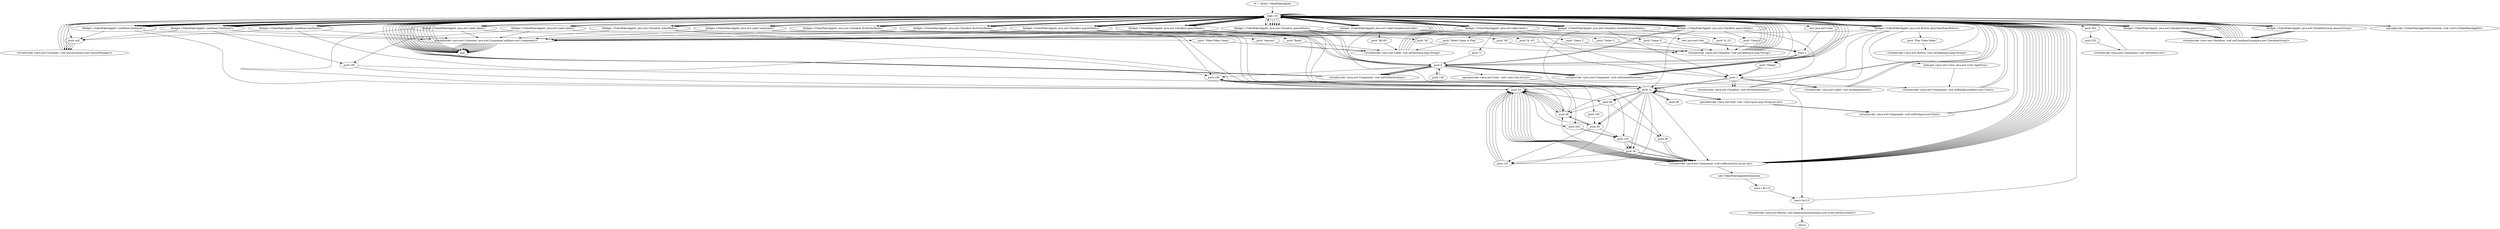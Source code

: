 digraph "" {
    "r0 := @this: VideoPokerApplet"
    "load.r r0"
    "r0 := @this: VideoPokerApplet"->"load.r r0";
    "push null"
    "load.r r0"->"push null";
    "virtualinvoke <java.awt.Container: void setLayout(java.awt.LayoutManager)>"
    "push null"->"virtualinvoke <java.awt.Container: void setLayout(java.awt.LayoutManager)>";
    "virtualinvoke <java.awt.Container: void setLayout(java.awt.LayoutManager)>"->"load.r r0";
    "new java.awt.Color"
    "load.r r0"->"new java.awt.Color";
    "dup1.r"
    "new java.awt.Color"->"dup1.r";
    "push 0"
    "dup1.r"->"push 0";
    "push 128"
    "push 0"->"push 128";
    "push 128"->"push 0";
    "specialinvoke <java.awt.Color: void <init>(int,int,int)>"
    "push 0"->"specialinvoke <java.awt.Color: void <init>(int,int,int)>";
    "virtualinvoke <java.awt.Component: void setBackground(java.awt.Color)>"
    "specialinvoke <java.awt.Color: void <init>(int,int,int)>"->"virtualinvoke <java.awt.Component: void setBackground(java.awt.Color)>";
    "virtualinvoke <java.awt.Component: void setBackground(java.awt.Color)>"->"load.r r0";
    "push 302"
    "load.r r0"->"push 302";
    "push 253"
    "push 302"->"push 253";
    "virtualinvoke <java.awt.Component: void setSize(int,int)>"
    "push 253"->"virtualinvoke <java.awt.Component: void setSize(int,int)>";
    "virtualinvoke <java.awt.Component: void setSize(int,int)>"->"load.r r0";
    "load.r r0"->"push 0";
    "virtualinvoke <java.awt.Component: void setVisible(boolean)>"
    "push 0"->"virtualinvoke <java.awt.Component: void setVisible(boolean)>";
    "virtualinvoke <java.awt.Component: void setVisible(boolean)>"->"load.r r0";
    "fieldget <VideoPokerApplet: LinePanel linePanel1>"
    "load.r r0"->"fieldget <VideoPokerApplet: LinePanel linePanel1>";
    "fieldget <VideoPokerApplet: LinePanel linePanel1>"->"push null";
    "push null"->"virtualinvoke <java.awt.Container: void setLayout(java.awt.LayoutManager)>";
    "virtualinvoke <java.awt.Container: void setLayout(java.awt.LayoutManager)>"->"load.r r0";
    "load.r r0"->"load.r r0";
    "load.r r0"->"fieldget <VideoPokerApplet: LinePanel linePanel1>";
    "virtualinvoke <java.awt.Container: java.awt.Component add(java.awt.Component)>"
    "fieldget <VideoPokerApplet: LinePanel linePanel1>"->"virtualinvoke <java.awt.Container: java.awt.Component add(java.awt.Component)>";
    "pop"
    "virtualinvoke <java.awt.Container: java.awt.Component add(java.awt.Component)>"->"pop";
    "pop"->"load.r r0";
    "load.r r0"->"fieldget <VideoPokerApplet: LinePanel linePanel1>";
    "push 24"
    "fieldget <VideoPokerApplet: LinePanel linePanel1>"->"push 24";
    "push 48"
    "push 24"->"push 48";
    "push 156"
    "push 48"->"push 156";
    "push 120"
    "push 156"->"push 120";
    "virtualinvoke <java.awt.Component: void setBounds(int,int,int,int)>"
    "push 120"->"virtualinvoke <java.awt.Component: void setBounds(int,int,int,int)>";
    "virtualinvoke <java.awt.Component: void setBounds(int,int,int,int)>"->"load.r r0";
    "fieldget <VideoPokerApplet: java.awt.Checkbox game1Radio>"
    "load.r r0"->"fieldget <VideoPokerApplet: java.awt.Checkbox game1Radio>";
    "fieldget <VideoPokerApplet: java.awt.Checkbox game1Radio>"->"load.r r0";
    "fieldget <VideoPokerApplet: java.awt.CheckboxGroup gameGroup>"
    "load.r r0"->"fieldget <VideoPokerApplet: java.awt.CheckboxGroup gameGroup>";
    "virtualinvoke <java.awt.Checkbox: void setCheckboxGroup(java.awt.CheckboxGroup)>"
    "fieldget <VideoPokerApplet: java.awt.CheckboxGroup gameGroup>"->"virtualinvoke <java.awt.Checkbox: void setCheckboxGroup(java.awt.CheckboxGroup)>";
    "virtualinvoke <java.awt.Checkbox: void setCheckboxGroup(java.awt.CheckboxGroup)>"->"load.r r0";
    "load.r r0"->"fieldget <VideoPokerApplet: java.awt.Checkbox game1Radio>";
    "push 1"
    "fieldget <VideoPokerApplet: java.awt.Checkbox game1Radio>"->"push 1";
    "virtualinvoke <java.awt.Checkbox: void setState(boolean)>"
    "push 1"->"virtualinvoke <java.awt.Checkbox: void setState(boolean)>";
    "virtualinvoke <java.awt.Checkbox: void setState(boolean)>"->"load.r r0";
    "load.r r0"->"fieldget <VideoPokerApplet: java.awt.Checkbox game1Radio>";
    "push \"Game 1\""
    "fieldget <VideoPokerApplet: java.awt.Checkbox game1Radio>"->"push \"Game 1\"";
    "virtualinvoke <java.awt.Checkbox: void setLabel(java.lang.String)>"
    "push \"Game 1\""->"virtualinvoke <java.awt.Checkbox: void setLabel(java.lang.String)>";
    "virtualinvoke <java.awt.Checkbox: void setLabel(java.lang.String)>"->"load.r r0";
    "load.r r0"->"fieldget <VideoPokerApplet: java.awt.Checkbox game1Radio>";
    "fieldget <VideoPokerApplet: java.awt.Checkbox game1Radio>"->"push 0";
    "virtualinvoke <java.awt.Component: void setEnabled(boolean)>"
    "push 0"->"virtualinvoke <java.awt.Component: void setEnabled(boolean)>";
    "virtualinvoke <java.awt.Component: void setEnabled(boolean)>"->"load.r r0";
    "load.r r0"->"fieldget <VideoPokerApplet: LinePanel linePanel1>";
    "fieldget <VideoPokerApplet: LinePanel linePanel1>"->"load.r r0";
    "load.r r0"->"fieldget <VideoPokerApplet: java.awt.Checkbox game1Radio>";
    "fieldget <VideoPokerApplet: java.awt.Checkbox game1Radio>"->"virtualinvoke <java.awt.Container: java.awt.Component add(java.awt.Component)>";
    "virtualinvoke <java.awt.Container: java.awt.Component add(java.awt.Component)>"->"pop";
    "pop"->"load.r r0";
    "load.r r0"->"fieldget <VideoPokerApplet: java.awt.Checkbox game1Radio>";
    "push 12"
    "fieldget <VideoPokerApplet: java.awt.Checkbox game1Radio>"->"push 12";
    "push 12"->"push 12";
    "push 132"
    "push 12"->"push 132";
    "push 132"->"push 24";
    "push 24"->"virtualinvoke <java.awt.Component: void setBounds(int,int,int,int)>";
    "virtualinvoke <java.awt.Component: void setBounds(int,int,int,int)>"->"load.r r0";
    "load.r r0"->"fieldget <VideoPokerApplet: java.awt.Checkbox game1Radio>";
    "fieldget <VideoPokerApplet: java.awt.Checkbox game1Radio>"->"push 0";
    "push 0"->"virtualinvoke <java.awt.Component: void setVisible(boolean)>";
    "virtualinvoke <java.awt.Component: void setVisible(boolean)>"->"load.r r0";
    "fieldget <VideoPokerApplet: java.awt.Checkbox game3Radio>"
    "load.r r0"->"fieldget <VideoPokerApplet: java.awt.Checkbox game3Radio>";
    "fieldget <VideoPokerApplet: java.awt.Checkbox game3Radio>"->"load.r r0";
    "load.r r0"->"fieldget <VideoPokerApplet: java.awt.CheckboxGroup gameGroup>";
    "fieldget <VideoPokerApplet: java.awt.CheckboxGroup gameGroup>"->"virtualinvoke <java.awt.Checkbox: void setCheckboxGroup(java.awt.CheckboxGroup)>";
    "virtualinvoke <java.awt.Checkbox: void setCheckboxGroup(java.awt.CheckboxGroup)>"->"load.r r0";
    "load.r r0"->"fieldget <VideoPokerApplet: java.awt.Checkbox game3Radio>";
    "push \"Game 3\""
    "fieldget <VideoPokerApplet: java.awt.Checkbox game3Radio>"->"push \"Game 3\"";
    "push \"Game 3\""->"virtualinvoke <java.awt.Checkbox: void setLabel(java.lang.String)>";
    "virtualinvoke <java.awt.Checkbox: void setLabel(java.lang.String)>"->"load.r r0";
    "load.r r0"->"fieldget <VideoPokerApplet: java.awt.Checkbox game3Radio>";
    "fieldget <VideoPokerApplet: java.awt.Checkbox game3Radio>"->"push 0";
    "push 0"->"virtualinvoke <java.awt.Component: void setEnabled(boolean)>";
    "virtualinvoke <java.awt.Component: void setEnabled(boolean)>"->"load.r r0";
    "load.r r0"->"fieldget <VideoPokerApplet: LinePanel linePanel1>";
    "fieldget <VideoPokerApplet: LinePanel linePanel1>"->"load.r r0";
    "load.r r0"->"fieldget <VideoPokerApplet: java.awt.Checkbox game3Radio>";
    "fieldget <VideoPokerApplet: java.awt.Checkbox game3Radio>"->"virtualinvoke <java.awt.Container: java.awt.Component add(java.awt.Component)>";
    "virtualinvoke <java.awt.Container: java.awt.Component add(java.awt.Component)>"->"pop";
    "pop"->"load.r r0";
    "load.r r0"->"fieldget <VideoPokerApplet: java.awt.Checkbox game3Radio>";
    "fieldget <VideoPokerApplet: java.awt.Checkbox game3Radio>"->"push 12";
    "push 60"
    "push 12"->"push 60";
    "push 60"->"push 132";
    "push 132"->"push 24";
    "push 24"->"virtualinvoke <java.awt.Component: void setBounds(int,int,int,int)>";
    "virtualinvoke <java.awt.Component: void setBounds(int,int,int,int)>"->"load.r r0";
    "load.r r0"->"fieldget <VideoPokerApplet: java.awt.Checkbox game3Radio>";
    "fieldget <VideoPokerApplet: java.awt.Checkbox game3Radio>"->"push 0";
    "push 0"->"virtualinvoke <java.awt.Component: void setVisible(boolean)>";
    "virtualinvoke <java.awt.Component: void setVisible(boolean)>"->"load.r r0";
    "fieldget <VideoPokerApplet: java.awt.Checkbox game2Radio>"
    "load.r r0"->"fieldget <VideoPokerApplet: java.awt.Checkbox game2Radio>";
    "fieldget <VideoPokerApplet: java.awt.Checkbox game2Radio>"->"load.r r0";
    "load.r r0"->"fieldget <VideoPokerApplet: java.awt.CheckboxGroup gameGroup>";
    "fieldget <VideoPokerApplet: java.awt.CheckboxGroup gameGroup>"->"virtualinvoke <java.awt.Checkbox: void setCheckboxGroup(java.awt.CheckboxGroup)>";
    "virtualinvoke <java.awt.Checkbox: void setCheckboxGroup(java.awt.CheckboxGroup)>"->"load.r r0";
    "load.r r0"->"fieldget <VideoPokerApplet: java.awt.Checkbox game2Radio>";
    "push \"Game 2\""
    "fieldget <VideoPokerApplet: java.awt.Checkbox game2Radio>"->"push \"Game 2\"";
    "push \"Game 2\""->"virtualinvoke <java.awt.Checkbox: void setLabel(java.lang.String)>";
    "virtualinvoke <java.awt.Checkbox: void setLabel(java.lang.String)>"->"load.r r0";
    "load.r r0"->"fieldget <VideoPokerApplet: java.awt.Checkbox game2Radio>";
    "fieldget <VideoPokerApplet: java.awt.Checkbox game2Radio>"->"push 0";
    "push 0"->"virtualinvoke <java.awt.Component: void setEnabled(boolean)>";
    "virtualinvoke <java.awt.Component: void setEnabled(boolean)>"->"load.r r0";
    "load.r r0"->"fieldget <VideoPokerApplet: LinePanel linePanel1>";
    "fieldget <VideoPokerApplet: LinePanel linePanel1>"->"load.r r0";
    "load.r r0"->"fieldget <VideoPokerApplet: java.awt.Checkbox game2Radio>";
    "fieldget <VideoPokerApplet: java.awt.Checkbox game2Radio>"->"virtualinvoke <java.awt.Container: java.awt.Component add(java.awt.Component)>";
    "virtualinvoke <java.awt.Container: java.awt.Component add(java.awt.Component)>"->"pop";
    "pop"->"load.r r0";
    "load.r r0"->"fieldget <VideoPokerApplet: java.awt.Checkbox game2Radio>";
    "fieldget <VideoPokerApplet: java.awt.Checkbox game2Radio>"->"push 12";
    "push 36"
    "push 12"->"push 36";
    "push 36"->"push 132";
    "push 132"->"push 24";
    "push 24"->"virtualinvoke <java.awt.Component: void setBounds(int,int,int,int)>";
    "virtualinvoke <java.awt.Component: void setBounds(int,int,int,int)>"->"load.r r0";
    "load.r r0"->"fieldget <VideoPokerApplet: java.awt.Checkbox game2Radio>";
    "fieldget <VideoPokerApplet: java.awt.Checkbox game2Radio>"->"push 0";
    "push 0"->"virtualinvoke <java.awt.Component: void setVisible(boolean)>";
    "virtualinvoke <java.awt.Component: void setVisible(boolean)>"->"load.r r0";
    "fieldget <VideoPokerApplet: java.awt.Checkbox game4Radio>"
    "load.r r0"->"fieldget <VideoPokerApplet: java.awt.Checkbox game4Radio>";
    "fieldget <VideoPokerApplet: java.awt.Checkbox game4Radio>"->"load.r r0";
    "load.r r0"->"fieldget <VideoPokerApplet: java.awt.CheckboxGroup gameGroup>";
    "fieldget <VideoPokerApplet: java.awt.CheckboxGroup gameGroup>"->"virtualinvoke <java.awt.Checkbox: void setCheckboxGroup(java.awt.CheckboxGroup)>";
    "virtualinvoke <java.awt.Checkbox: void setCheckboxGroup(java.awt.CheckboxGroup)>"->"load.r r0";
    "load.r r0"->"fieldget <VideoPokerApplet: java.awt.Checkbox game4Radio>";
    "push \"Game 4\""
    "fieldget <VideoPokerApplet: java.awt.Checkbox game4Radio>"->"push \"Game 4\"";
    "push \"Game 4\""->"virtualinvoke <java.awt.Checkbox: void setLabel(java.lang.String)>";
    "virtualinvoke <java.awt.Checkbox: void setLabel(java.lang.String)>"->"load.r r0";
    "load.r r0"->"fieldget <VideoPokerApplet: java.awt.Checkbox game4Radio>";
    "fieldget <VideoPokerApplet: java.awt.Checkbox game4Radio>"->"push 0";
    "push 0"->"virtualinvoke <java.awt.Component: void setEnabled(boolean)>";
    "virtualinvoke <java.awt.Component: void setEnabled(boolean)>"->"load.r r0";
    "load.r r0"->"fieldget <VideoPokerApplet: LinePanel linePanel1>";
    "fieldget <VideoPokerApplet: LinePanel linePanel1>"->"load.r r0";
    "load.r r0"->"fieldget <VideoPokerApplet: java.awt.Checkbox game4Radio>";
    "fieldget <VideoPokerApplet: java.awt.Checkbox game4Radio>"->"virtualinvoke <java.awt.Container: java.awt.Component add(java.awt.Component)>";
    "virtualinvoke <java.awt.Container: java.awt.Component add(java.awt.Component)>"->"pop";
    "pop"->"load.r r0";
    "load.r r0"->"fieldget <VideoPokerApplet: java.awt.Checkbox game4Radio>";
    "fieldget <VideoPokerApplet: java.awt.Checkbox game4Radio>"->"push 12";
    "push 84"
    "push 12"->"push 84";
    "push 84"->"push 132";
    "push 132"->"push 24";
    "push 24"->"virtualinvoke <java.awt.Component: void setBounds(int,int,int,int)>";
    "virtualinvoke <java.awt.Component: void setBounds(int,int,int,int)>"->"load.r r0";
    "load.r r0"->"fieldget <VideoPokerApplet: java.awt.Checkbox game4Radio>";
    "fieldget <VideoPokerApplet: java.awt.Checkbox game4Radio>"->"push 0";
    "push 0"->"virtualinvoke <java.awt.Component: void setVisible(boolean)>";
    "virtualinvoke <java.awt.Component: void setVisible(boolean)>"->"load.r r0";
    "fieldget <VideoPokerApplet: LinePanel linePanel2>"
    "load.r r0"->"fieldget <VideoPokerApplet: LinePanel linePanel2>";
    "fieldget <VideoPokerApplet: LinePanel linePanel2>"->"push null";
    "push null"->"virtualinvoke <java.awt.Container: void setLayout(java.awt.LayoutManager)>";
    "virtualinvoke <java.awt.Container: void setLayout(java.awt.LayoutManager)>"->"load.r r0";
    "load.r r0"->"load.r r0";
    "load.r r0"->"fieldget <VideoPokerApplet: LinePanel linePanel2>";
    "fieldget <VideoPokerApplet: LinePanel linePanel2>"->"virtualinvoke <java.awt.Container: java.awt.Component add(java.awt.Component)>";
    "virtualinvoke <java.awt.Container: java.awt.Component add(java.awt.Component)>"->"pop";
    "pop"->"load.r r0";
    "load.r r0"->"fieldget <VideoPokerApplet: LinePanel linePanel2>";
    "push 192"
    "fieldget <VideoPokerApplet: LinePanel linePanel2>"->"push 192";
    "push 192"->"push 48";
    "push 48"->"push 84";
    "push 84"->"push 120";
    "push 120"->"virtualinvoke <java.awt.Component: void setBounds(int,int,int,int)>";
    "virtualinvoke <java.awt.Component: void setBounds(int,int,int,int)>"->"load.r r0";
    "fieldget <VideoPokerApplet: java.awt.Checkbox fiveCentsRadio>"
    "load.r r0"->"fieldget <VideoPokerApplet: java.awt.Checkbox fiveCentsRadio>";
    "fieldget <VideoPokerApplet: java.awt.Checkbox fiveCentsRadio>"->"load.r r0";
    "fieldget <VideoPokerApplet: java.awt.CheckboxGroup amountGroup>"
    "load.r r0"->"fieldget <VideoPokerApplet: java.awt.CheckboxGroup amountGroup>";
    "fieldget <VideoPokerApplet: java.awt.CheckboxGroup amountGroup>"->"virtualinvoke <java.awt.Checkbox: void setCheckboxGroup(java.awt.CheckboxGroup)>";
    "virtualinvoke <java.awt.Checkbox: void setCheckboxGroup(java.awt.CheckboxGroup)>"->"load.r r0";
    "load.r r0"->"fieldget <VideoPokerApplet: java.awt.Checkbox fiveCentsRadio>";
    "push \"$ .05\""
    "fieldget <VideoPokerApplet: java.awt.Checkbox fiveCentsRadio>"->"push \"$ .05\"";
    "push \"$ .05\""->"virtualinvoke <java.awt.Checkbox: void setLabel(java.lang.String)>";
    "virtualinvoke <java.awt.Checkbox: void setLabel(java.lang.String)>"->"load.r r0";
    "load.r r0"->"fieldget <VideoPokerApplet: LinePanel linePanel2>";
    "fieldget <VideoPokerApplet: LinePanel linePanel2>"->"load.r r0";
    "load.r r0"->"fieldget <VideoPokerApplet: java.awt.Checkbox fiveCentsRadio>";
    "fieldget <VideoPokerApplet: java.awt.Checkbox fiveCentsRadio>"->"virtualinvoke <java.awt.Container: java.awt.Component add(java.awt.Component)>";
    "virtualinvoke <java.awt.Container: java.awt.Component add(java.awt.Component)>"->"pop";
    "pop"->"load.r r0";
    "load.r r0"->"fieldget <VideoPokerApplet: java.awt.Checkbox fiveCentsRadio>";
    "fieldget <VideoPokerApplet: java.awt.Checkbox fiveCentsRadio>"->"push 12";
    "push 12"->"push 12";
    "push 12"->"push 48";
    "push 48"->"push 24";
    "push 24"->"virtualinvoke <java.awt.Component: void setBounds(int,int,int,int)>";
    "virtualinvoke <java.awt.Component: void setBounds(int,int,int,int)>"->"load.r r0";
    "fieldget <VideoPokerApplet: java.awt.Checkbox twentyfiveCentsRadio>"
    "load.r r0"->"fieldget <VideoPokerApplet: java.awt.Checkbox twentyfiveCentsRadio>";
    "fieldget <VideoPokerApplet: java.awt.Checkbox twentyfiveCentsRadio>"->"load.r r0";
    "load.r r0"->"fieldget <VideoPokerApplet: java.awt.CheckboxGroup amountGroup>";
    "fieldget <VideoPokerApplet: java.awt.CheckboxGroup amountGroup>"->"virtualinvoke <java.awt.Checkbox: void setCheckboxGroup(java.awt.CheckboxGroup)>";
    "virtualinvoke <java.awt.Checkbox: void setCheckboxGroup(java.awt.CheckboxGroup)>"->"load.r r0";
    "load.r r0"->"fieldget <VideoPokerApplet: java.awt.Checkbox twentyfiveCentsRadio>";
    "fieldget <VideoPokerApplet: java.awt.Checkbox twentyfiveCentsRadio>"->"push 1";
    "push 1"->"virtualinvoke <java.awt.Checkbox: void setState(boolean)>";
    "virtualinvoke <java.awt.Checkbox: void setState(boolean)>"->"load.r r0";
    "load.r r0"->"fieldget <VideoPokerApplet: java.awt.Checkbox twentyfiveCentsRadio>";
    "push \"$ .25\""
    "fieldget <VideoPokerApplet: java.awt.Checkbox twentyfiveCentsRadio>"->"push \"$ .25\"";
    "push \"$ .25\""->"virtualinvoke <java.awt.Checkbox: void setLabel(java.lang.String)>";
    "virtualinvoke <java.awt.Checkbox: void setLabel(java.lang.String)>"->"load.r r0";
    "load.r r0"->"fieldget <VideoPokerApplet: LinePanel linePanel2>";
    "fieldget <VideoPokerApplet: LinePanel linePanel2>"->"load.r r0";
    "load.r r0"->"fieldget <VideoPokerApplet: java.awt.Checkbox twentyfiveCentsRadio>";
    "fieldget <VideoPokerApplet: java.awt.Checkbox twentyfiveCentsRadio>"->"virtualinvoke <java.awt.Container: java.awt.Component add(java.awt.Component)>";
    "virtualinvoke <java.awt.Container: java.awt.Component add(java.awt.Component)>"->"pop";
    "pop"->"load.r r0";
    "load.r r0"->"fieldget <VideoPokerApplet: java.awt.Checkbox twentyfiveCentsRadio>";
    "fieldget <VideoPokerApplet: java.awt.Checkbox twentyfiveCentsRadio>"->"push 12";
    "push 12"->"push 36";
    "push 36"->"push 48";
    "push 48"->"push 24";
    "push 24"->"virtualinvoke <java.awt.Component: void setBounds(int,int,int,int)>";
    "virtualinvoke <java.awt.Component: void setBounds(int,int,int,int)>"->"load.r r0";
    "fieldget <VideoPokerApplet: java.awt.Checkbox dollarRadio>"
    "load.r r0"->"fieldget <VideoPokerApplet: java.awt.Checkbox dollarRadio>";
    "fieldget <VideoPokerApplet: java.awt.Checkbox dollarRadio>"->"load.r r0";
    "load.r r0"->"fieldget <VideoPokerApplet: java.awt.CheckboxGroup amountGroup>";
    "fieldget <VideoPokerApplet: java.awt.CheckboxGroup amountGroup>"->"virtualinvoke <java.awt.Checkbox: void setCheckboxGroup(java.awt.CheckboxGroup)>";
    "virtualinvoke <java.awt.Checkbox: void setCheckboxGroup(java.awt.CheckboxGroup)>"->"load.r r0";
    "load.r r0"->"fieldget <VideoPokerApplet: java.awt.Checkbox dollarRadio>";
    "push \"$1\""
    "fieldget <VideoPokerApplet: java.awt.Checkbox dollarRadio>"->"push \"$1\"";
    "push \"$1\""->"virtualinvoke <java.awt.Checkbox: void setLabel(java.lang.String)>";
    "virtualinvoke <java.awt.Checkbox: void setLabel(java.lang.String)>"->"load.r r0";
    "load.r r0"->"fieldget <VideoPokerApplet: LinePanel linePanel2>";
    "fieldget <VideoPokerApplet: LinePanel linePanel2>"->"load.r r0";
    "load.r r0"->"fieldget <VideoPokerApplet: java.awt.Checkbox dollarRadio>";
    "fieldget <VideoPokerApplet: java.awt.Checkbox dollarRadio>"->"virtualinvoke <java.awt.Container: java.awt.Component add(java.awt.Component)>";
    "virtualinvoke <java.awt.Container: java.awt.Component add(java.awt.Component)>"->"pop";
    "pop"->"load.r r0";
    "load.r r0"->"fieldget <VideoPokerApplet: java.awt.Checkbox dollarRadio>";
    "fieldget <VideoPokerApplet: java.awt.Checkbox dollarRadio>"->"push 12";
    "push 12"->"push 60";
    "push 60"->"push 48";
    "push 48"->"push 24";
    "push 24"->"virtualinvoke <java.awt.Component: void setBounds(int,int,int,int)>";
    "virtualinvoke <java.awt.Component: void setBounds(int,int,int,int)>"->"load.r r0";
    "fieldget <VideoPokerApplet: java.awt.Checkbox fiveDollarRadio>"
    "load.r r0"->"fieldget <VideoPokerApplet: java.awt.Checkbox fiveDollarRadio>";
    "fieldget <VideoPokerApplet: java.awt.Checkbox fiveDollarRadio>"->"load.r r0";
    "load.r r0"->"fieldget <VideoPokerApplet: java.awt.CheckboxGroup amountGroup>";
    "fieldget <VideoPokerApplet: java.awt.CheckboxGroup amountGroup>"->"virtualinvoke <java.awt.Checkbox: void setCheckboxGroup(java.awt.CheckboxGroup)>";
    "virtualinvoke <java.awt.Checkbox: void setCheckboxGroup(java.awt.CheckboxGroup)>"->"load.r r0";
    "load.r r0"->"fieldget <VideoPokerApplet: java.awt.Checkbox fiveDollarRadio>";
    "push \"$5\""
    "fieldget <VideoPokerApplet: java.awt.Checkbox fiveDollarRadio>"->"push \"$5\"";
    "push \"$5\""->"virtualinvoke <java.awt.Checkbox: void setLabel(java.lang.String)>";
    "virtualinvoke <java.awt.Checkbox: void setLabel(java.lang.String)>"->"load.r r0";
    "load.r r0"->"fieldget <VideoPokerApplet: LinePanel linePanel2>";
    "fieldget <VideoPokerApplet: LinePanel linePanel2>"->"load.r r0";
    "load.r r0"->"fieldget <VideoPokerApplet: java.awt.Checkbox fiveDollarRadio>";
    "fieldget <VideoPokerApplet: java.awt.Checkbox fiveDollarRadio>"->"virtualinvoke <java.awt.Container: java.awt.Component add(java.awt.Component)>";
    "virtualinvoke <java.awt.Container: java.awt.Component add(java.awt.Component)>"->"pop";
    "pop"->"load.r r0";
    "load.r r0"->"fieldget <VideoPokerApplet: java.awt.Checkbox fiveDollarRadio>";
    "fieldget <VideoPokerApplet: java.awt.Checkbox fiveDollarRadio>"->"push 12";
    "push 12"->"push 84";
    "push 84"->"push 48";
    "push 48"->"push 24";
    "push 24"->"virtualinvoke <java.awt.Component: void setBounds(int,int,int,int)>";
    "virtualinvoke <java.awt.Component: void setBounds(int,int,int,int)>"->"load.r r0";
    "fieldget <VideoPokerApplet: java.awt.Label label1>"
    "load.r r0"->"fieldget <VideoPokerApplet: java.awt.Label label1>";
    "push \"Select Game to Play\""
    "fieldget <VideoPokerApplet: java.awt.Label label1>"->"push \"Select Game to Play\"";
    "virtualinvoke <java.awt.Label: void setText(java.lang.String)>"
    "push \"Select Game to Play\""->"virtualinvoke <java.awt.Label: void setText(java.lang.String)>";
    "virtualinvoke <java.awt.Label: void setText(java.lang.String)>"->"load.r r0";
    "load.r r0"->"fieldget <VideoPokerApplet: java.awt.Label label1>";
    "fieldget <VideoPokerApplet: java.awt.Label label1>"->"push 1";
    "virtualinvoke <java.awt.Label: void setAlignment(int)>"
    "push 1"->"virtualinvoke <java.awt.Label: void setAlignment(int)>";
    "virtualinvoke <java.awt.Label: void setAlignment(int)>"->"load.r r0";
    "load.r r0"->"load.r r0";
    "load.r r0"->"fieldget <VideoPokerApplet: java.awt.Label label1>";
    "fieldget <VideoPokerApplet: java.awt.Label label1>"->"virtualinvoke <java.awt.Container: java.awt.Component add(java.awt.Component)>";
    "virtualinvoke <java.awt.Container: java.awt.Component add(java.awt.Component)>"->"pop";
    "pop"->"load.r r0";
    "load.r r0"->"fieldget <VideoPokerApplet: java.awt.Label label1>";
    "new java.awt.Font"
    "fieldget <VideoPokerApplet: java.awt.Label label1>"->"new java.awt.Font";
    "new java.awt.Font"->"dup1.r";
    "push \"Dialog\""
    "dup1.r"->"push \"Dialog\"";
    "push \"Dialog\""->"push 1";
    "push 1"->"push 12";
    "specialinvoke <java.awt.Font: void <init>(java.lang.String,int,int)>"
    "push 12"->"specialinvoke <java.awt.Font: void <init>(java.lang.String,int,int)>";
    "virtualinvoke <java.awt.Component: void setFont(java.awt.Font)>"
    "specialinvoke <java.awt.Font: void <init>(java.lang.String,int,int)>"->"virtualinvoke <java.awt.Component: void setFont(java.awt.Font)>";
    "virtualinvoke <java.awt.Component: void setFont(java.awt.Font)>"->"load.r r0";
    "load.r r0"->"fieldget <VideoPokerApplet: java.awt.Label label1>";
    "push 71"
    "fieldget <VideoPokerApplet: java.awt.Label label1>"->"push 71";
    "push 71"->"push 0";
    "push 0"->"push 156";
    "push 156"->"push 24";
    "push 24"->"virtualinvoke <java.awt.Component: void setBounds(int,int,int,int)>";
    "virtualinvoke <java.awt.Component: void setBounds(int,int,int,int)>"->"load.r r0";
    "fieldget <VideoPokerApplet: java.awt.Label label2>"
    "load.r r0"->"fieldget <VideoPokerApplet: java.awt.Label label2>";
    "push \"Video Poker Game\""
    "fieldget <VideoPokerApplet: java.awt.Label label2>"->"push \"Video Poker Game\"";
    "push \"Video Poker Game\""->"virtualinvoke <java.awt.Label: void setText(java.lang.String)>";
    "virtualinvoke <java.awt.Label: void setText(java.lang.String)>"->"load.r r0";
    "load.r r0"->"load.r r0";
    "load.r r0"->"fieldget <VideoPokerApplet: java.awt.Label label2>";
    "fieldget <VideoPokerApplet: java.awt.Label label2>"->"virtualinvoke <java.awt.Container: java.awt.Component add(java.awt.Component)>";
    "virtualinvoke <java.awt.Container: java.awt.Component add(java.awt.Component)>"->"pop";
    "pop"->"load.r r0";
    "load.r r0"->"fieldget <VideoPokerApplet: java.awt.Label label2>";
    "fieldget <VideoPokerApplet: java.awt.Label label2>"->"push 24";
    "push 24"->"push 24";
    "push 24"->"push 156";
    "push 28"
    "push 156"->"push 28";
    "push 28"->"virtualinvoke <java.awt.Component: void setBounds(int,int,int,int)>";
    "virtualinvoke <java.awt.Component: void setBounds(int,int,int,int)>"->"load.r r0";
    "fieldget <VideoPokerApplet: java.awt.Label label3>"
    "load.r r0"->"fieldget <VideoPokerApplet: java.awt.Label label3>";
    "push \"Amount\""
    "fieldget <VideoPokerApplet: java.awt.Label label3>"->"push \"Amount\"";
    "push \"Amount\""->"virtualinvoke <java.awt.Label: void setText(java.lang.String)>";
    "virtualinvoke <java.awt.Label: void setText(java.lang.String)>"->"load.r r0";
    "load.r r0"->"load.r r0";
    "load.r r0"->"fieldget <VideoPokerApplet: java.awt.Label label3>";
    "fieldget <VideoPokerApplet: java.awt.Label label3>"->"virtualinvoke <java.awt.Container: java.awt.Component add(java.awt.Component)>";
    "virtualinvoke <java.awt.Container: java.awt.Component add(java.awt.Component)>"->"pop";
    "pop"->"load.r r0";
    "load.r r0"->"fieldget <VideoPokerApplet: java.awt.Label label3>";
    "fieldget <VideoPokerApplet: java.awt.Label label3>"->"push 192";
    "push 192"->"push 24";
    "push 24"->"push 60";
    "push 60"->"push 28";
    "push 28"->"virtualinvoke <java.awt.Component: void setBounds(int,int,int,int)>";
    "virtualinvoke <java.awt.Component: void setBounds(int,int,int,int)>"->"load.r r0";
    "fieldget <VideoPokerApplet: java.awt.Button playVideoPokerButton>"
    "load.r r0"->"fieldget <VideoPokerApplet: java.awt.Button playVideoPokerButton>";
    "push \"Play Video Poker\""
    "fieldget <VideoPokerApplet: java.awt.Button playVideoPokerButton>"->"push \"Play Video Poker\"";
    "virtualinvoke <java.awt.Button: void setLabel(java.lang.String)>"
    "push \"Play Video Poker\""->"virtualinvoke <java.awt.Button: void setLabel(java.lang.String)>";
    "virtualinvoke <java.awt.Button: void setLabel(java.lang.String)>"->"load.r r0";
    "load.r r0"->"fieldget <VideoPokerApplet: java.awt.Button playVideoPokerButton>";
    "fieldget <VideoPokerApplet: java.awt.Button playVideoPokerButton>"->"push 0";
    "push 0"->"virtualinvoke <java.awt.Component: void setEnabled(boolean)>";
    "virtualinvoke <java.awt.Component: void setEnabled(boolean)>"->"load.r r0";
    "load.r r0"->"load.r r0";
    "load.r r0"->"fieldget <VideoPokerApplet: java.awt.Button playVideoPokerButton>";
    "fieldget <VideoPokerApplet: java.awt.Button playVideoPokerButton>"->"virtualinvoke <java.awt.Container: java.awt.Component add(java.awt.Component)>";
    "virtualinvoke <java.awt.Container: java.awt.Component add(java.awt.Component)>"->"pop";
    "pop"->"load.r r0";
    "load.r r0"->"fieldget <VideoPokerApplet: java.awt.Button playVideoPokerButton>";
    "staticget <java.awt.Color: java.awt.Color lightGray>"
    "fieldget <VideoPokerApplet: java.awt.Button playVideoPokerButton>"->"staticget <java.awt.Color: java.awt.Color lightGray>";
    "staticget <java.awt.Color: java.awt.Color lightGray>"->"virtualinvoke <java.awt.Component: void setBackground(java.awt.Color)>";
    "virtualinvoke <java.awt.Component: void setBackground(java.awt.Color)>"->"load.r r0";
    "load.r r0"->"fieldget <VideoPokerApplet: java.awt.Button playVideoPokerButton>";
    "fieldget <VideoPokerApplet: java.awt.Button playVideoPokerButton>"->"push 24";
    "push 204"
    "push 24"->"push 204";
    "push 204"->"push 120";
    "push 120"->"push 36";
    "push 36"->"virtualinvoke <java.awt.Component: void setBounds(int,int,int,int)>";
    "virtualinvoke <java.awt.Component: void setBounds(int,int,int,int)>"->"load.r r0";
    "fieldget <VideoPokerApplet: LinePanel linePanel3>"
    "load.r r0"->"fieldget <VideoPokerApplet: LinePanel linePanel3>";
    "fieldget <VideoPokerApplet: LinePanel linePanel3>"->"push null";
    "push null"->"virtualinvoke <java.awt.Container: void setLayout(java.awt.LayoutManager)>";
    "virtualinvoke <java.awt.Container: void setLayout(java.awt.LayoutManager)>"->"load.r r0";
    "load.r r0"->"load.r r0";
    "load.r r0"->"fieldget <VideoPokerApplet: LinePanel linePanel3>";
    "fieldget <VideoPokerApplet: LinePanel linePanel3>"->"virtualinvoke <java.awt.Container: java.awt.Component add(java.awt.Component)>";
    "virtualinvoke <java.awt.Container: java.awt.Component add(java.awt.Component)>"->"pop";
    "pop"->"load.r r0";
    "load.r r0"->"fieldget <VideoPokerApplet: LinePanel linePanel3>";
    "fieldget <VideoPokerApplet: LinePanel linePanel3>"->"push 156";
    "push 156"->"push 204";
    "push 204"->"push 120";
    "push 120"->"push 36";
    "push 36"->"virtualinvoke <java.awt.Component: void setBounds(int,int,int,int)>";
    "virtualinvoke <java.awt.Component: void setBounds(int,int,int,int)>"->"load.r r0";
    "fieldget <VideoPokerApplet: java.awt.Label bankAmountLabel>"
    "load.r r0"->"fieldget <VideoPokerApplet: java.awt.Label bankAmountLabel>";
    "push \"$0.00\""
    "fieldget <VideoPokerApplet: java.awt.Label bankAmountLabel>"->"push \"$0.00\"";
    "push \"$0.00\""->"virtualinvoke <java.awt.Label: void setText(java.lang.String)>";
    "virtualinvoke <java.awt.Label: void setText(java.lang.String)>"->"load.r r0";
    "load.r r0"->"fieldget <VideoPokerApplet: java.awt.Label bankAmountLabel>";
    "fieldget <VideoPokerApplet: java.awt.Label bankAmountLabel>"->"push 1";
    "push 1"->"virtualinvoke <java.awt.Label: void setAlignment(int)>";
    "virtualinvoke <java.awt.Label: void setAlignment(int)>"->"load.r r0";
    "load.r r0"->"fieldget <VideoPokerApplet: LinePanel linePanel3>";
    "fieldget <VideoPokerApplet: LinePanel linePanel3>"->"load.r r0";
    "load.r r0"->"fieldget <VideoPokerApplet: java.awt.Label bankAmountLabel>";
    "fieldget <VideoPokerApplet: java.awt.Label bankAmountLabel>"->"virtualinvoke <java.awt.Container: java.awt.Component add(java.awt.Component)>";
    "virtualinvoke <java.awt.Container: java.awt.Component add(java.awt.Component)>"->"pop";
    "pop"->"load.r r0";
    "load.r r0"->"fieldget <VideoPokerApplet: java.awt.Label bankAmountLabel>";
    "fieldget <VideoPokerApplet: java.awt.Label bankAmountLabel>"->"new java.awt.Font";
    "new java.awt.Font"->"dup1.r";
    "dup1.r"->"push \"Dialog\"";
    "push \"Dialog\""->"push 1";
    "push 1"->"push 12";
    "push 12"->"specialinvoke <java.awt.Font: void <init>(java.lang.String,int,int)>";
    "specialinvoke <java.awt.Font: void <init>(java.lang.String,int,int)>"->"virtualinvoke <java.awt.Component: void setFont(java.awt.Font)>";
    "virtualinvoke <java.awt.Component: void setFont(java.awt.Font)>"->"load.r r0";
    "load.r r0"->"fieldget <VideoPokerApplet: java.awt.Label bankAmountLabel>";
    "fieldget <VideoPokerApplet: java.awt.Label bankAmountLabel>"->"push 12";
    "push 12"->"push 12";
    "push 96"
    "push 12"->"push 96";
    "push 96"->"push 12";
    "push 12"->"virtualinvoke <java.awt.Component: void setBounds(int,int,int,int)>";
    "virtualinvoke <java.awt.Component: void setBounds(int,int,int,int)>"->"load.r r0";
    "fieldget <VideoPokerApplet: java.awt.Label bankLabel>"
    "load.r r0"->"fieldget <VideoPokerApplet: java.awt.Label bankLabel>";
    "push \"Bank\""
    "fieldget <VideoPokerApplet: java.awt.Label bankLabel>"->"push \"Bank\"";
    "push \"Bank\""->"virtualinvoke <java.awt.Label: void setText(java.lang.String)>";
    "virtualinvoke <java.awt.Label: void setText(java.lang.String)>"->"load.r r0";
    "load.r r0"->"load.r r0";
    "load.r r0"->"fieldget <VideoPokerApplet: java.awt.Label bankLabel>";
    "fieldget <VideoPokerApplet: java.awt.Label bankLabel>"->"virtualinvoke <java.awt.Container: java.awt.Component add(java.awt.Component)>";
    "virtualinvoke <java.awt.Container: java.awt.Component add(java.awt.Component)>"->"pop";
    "pop"->"load.r r0";
    "load.r r0"->"fieldget <VideoPokerApplet: java.awt.Label bankLabel>";
    "fieldget <VideoPokerApplet: java.awt.Label bankLabel>"->"push 156";
    "push 180"
    "push 156"->"push 180";
    "push 180"->"push 84";
    "push 84"->"push 24";
    "push 24"->"virtualinvoke <java.awt.Component: void setBounds(int,int,int,int)>";
    "new VideoPokerApplet$SymAction"
    "virtualinvoke <java.awt.Component: void setBounds(int,int,int,int)>"->"new VideoPokerApplet$SymAction";
    "store.r $r115"
    "new VideoPokerApplet$SymAction"->"store.r $r115";
    "load.r $r115"
    "store.r $r115"->"load.r $r115";
    "load.r $r115"->"load.r r0";
    "specialinvoke <VideoPokerApplet$SymAction: void <init>(VideoPokerApplet)>"
    "load.r r0"->"specialinvoke <VideoPokerApplet$SymAction: void <init>(VideoPokerApplet)>";
    "specialinvoke <VideoPokerApplet$SymAction: void <init>(VideoPokerApplet)>"->"load.r r0";
    "load.r r0"->"fieldget <VideoPokerApplet: java.awt.Button playVideoPokerButton>";
    "fieldget <VideoPokerApplet: java.awt.Button playVideoPokerButton>"->"load.r $r115";
    "virtualinvoke <java.awt.Button: void addActionListener(java.awt.event.ActionListener)>"
    "load.r $r115"->"virtualinvoke <java.awt.Button: void addActionListener(java.awt.event.ActionListener)>";
    "return"
    "virtualinvoke <java.awt.Button: void addActionListener(java.awt.event.ActionListener)>"->"return";
}
